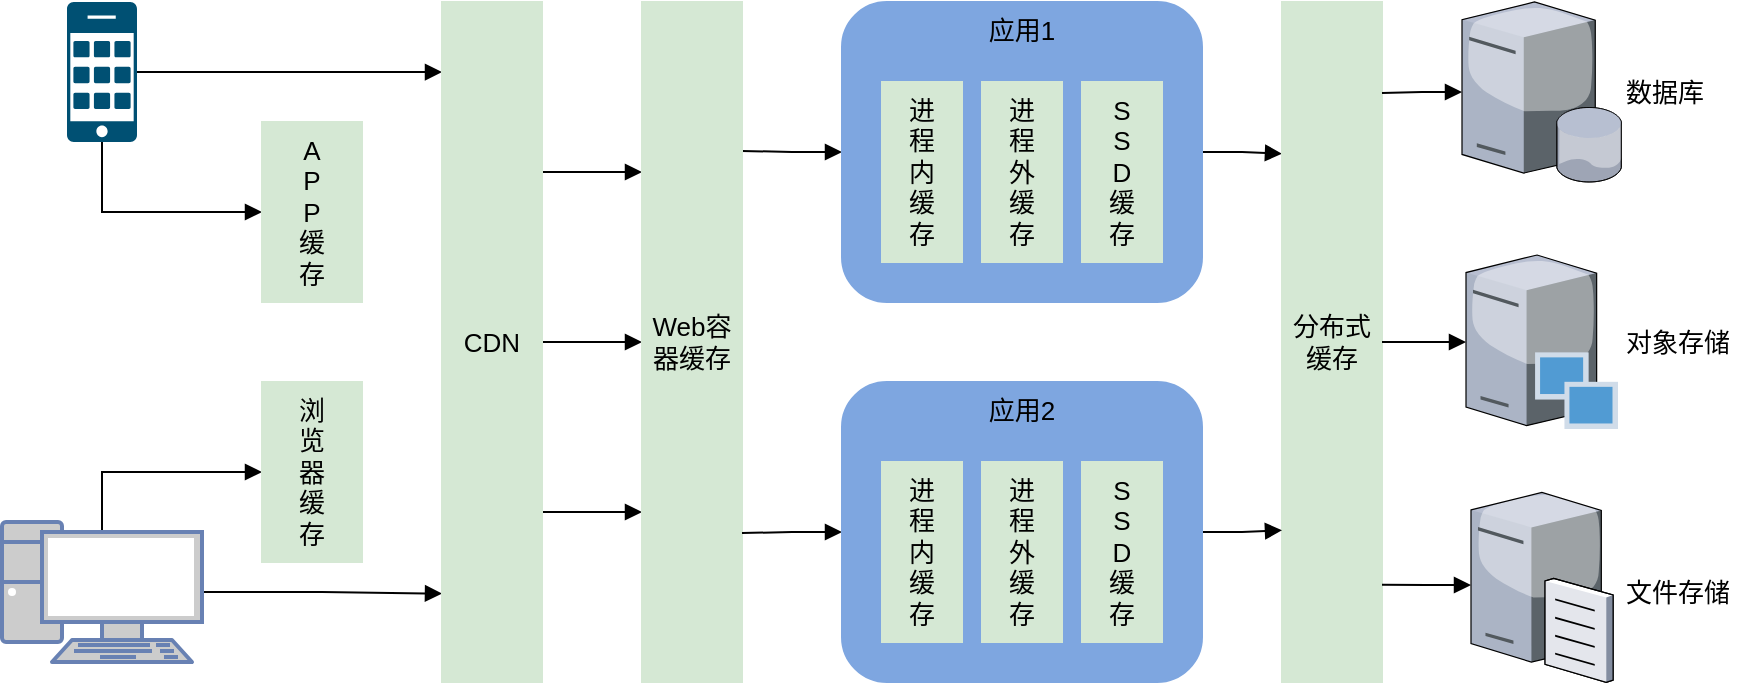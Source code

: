 <mxfile version="15.4.0" type="device" pages="2"><diagram id="v81OHkbWUuZnZ_ttlVFw" name="Page-1"><mxGraphModel dx="1074" dy="954" grid="1" gridSize="10" guides="1" tooltips="1" connect="1" arrows="1" fold="1" page="1" pageScale="1" pageWidth="827" pageHeight="1169" math="0" shadow="0"><root><mxCell id="0"/><mxCell id="1" parent="0"/><mxCell id="OGslWfwWvtCi-inyq6yl-42" style="edgeStyle=orthogonalEdgeStyle;rounded=0;orthogonalLoop=1;jettySize=auto;html=1;exitX=1;exitY=0.5;exitDx=0;exitDy=0;entryX=0;entryY=0.223;entryDx=0;entryDy=0;entryPerimeter=0;startArrow=none;startFill=0;endArrow=block;endFill=1;fontSize=13;" edge="1" parent="1" source="OGslWfwWvtCi-inyq6yl-16" target="OGslWfwWvtCi-inyq6yl-12"><mxGeometry relative="1" as="geometry"/></mxCell><mxCell id="OGslWfwWvtCi-inyq6yl-44" style="edgeStyle=orthogonalEdgeStyle;rounded=0;orthogonalLoop=1;jettySize=auto;html=1;exitX=0;exitY=0.5;exitDx=0;exitDy=0;startArrow=block;startFill=1;endArrow=none;endFill=0;entryX=1;entryY=0.219;entryDx=0;entryDy=0;entryPerimeter=0;fontSize=13;" edge="1" parent="1" source="OGslWfwWvtCi-inyq6yl-16" target="OGslWfwWvtCi-inyq6yl-11"><mxGeometry relative="1" as="geometry"><mxPoint x="470" y="225" as="targetPoint"/></mxGeometry></mxCell><mxCell id="OGslWfwWvtCi-inyq6yl-16" value="应用1" style="rounded=1;whiteSpace=wrap;html=1;verticalAlign=top;fillColor=#7EA6E0;strokeColor=#7EA6E0;fontSize=13;" vertex="1" parent="1"><mxGeometry x="430" y="150" width="180" height="150" as="geometry"/></mxCell><mxCell id="OGslWfwWvtCi-inyq6yl-23" style="edgeStyle=orthogonalEdgeStyle;rounded=0;orthogonalLoop=1;jettySize=auto;html=1;exitX=0.5;exitY=1;exitDx=0;exitDy=0;exitPerimeter=0;endArrow=block;endFill=1;fontSize=13;" edge="1" parent="1" source="OGslWfwWvtCi-inyq6yl-3" target="OGslWfwWvtCi-inyq6yl-8"><mxGeometry relative="1" as="geometry"/></mxCell><mxCell id="OGslWfwWvtCi-inyq6yl-24" style="edgeStyle=orthogonalEdgeStyle;rounded=0;orthogonalLoop=1;jettySize=auto;html=1;exitX=1;exitY=0.5;exitDx=0;exitDy=0;exitPerimeter=0;endArrow=block;endFill=1;entryX=0;entryY=0.103;entryDx=0;entryDy=0;entryPerimeter=0;fontSize=13;" edge="1" parent="1" source="OGslWfwWvtCi-inyq6yl-3" target="OGslWfwWvtCi-inyq6yl-10"><mxGeometry relative="1" as="geometry"><mxPoint x="240" y="170" as="targetPoint"/></mxGeometry></mxCell><mxCell id="OGslWfwWvtCi-inyq6yl-3" value="" style="sketch=0;points=[[0.015,0.015,0],[0.985,0.015,0],[0.985,0.985,0],[0.015,0.985,0],[0.25,0,0],[0.5,0,0],[0.75,0,0],[1,0.25,0],[1,0.5,0],[1,0.75,0],[0.75,1,0],[0.5,1,0],[0.25,1,0],[0,0.75,0],[0,0.5,0],[0,0.25,0]];verticalLabelPosition=bottom;html=1;verticalAlign=top;aspect=fixed;align=center;pointerEvents=1;shape=mxgraph.cisco19.cell_phone;fillColor=#005073;strokeColor=none;fontSize=13;" vertex="1" parent="1"><mxGeometry x="42.5" y="150" width="35" height="70" as="geometry"/></mxCell><mxCell id="OGslWfwWvtCi-inyq6yl-22" style="edgeStyle=orthogonalEdgeStyle;rounded=0;orthogonalLoop=1;jettySize=auto;html=1;exitX=0.5;exitY=0.07;exitDx=0;exitDy=0;exitPerimeter=0;entryX=0;entryY=0.5;entryDx=0;entryDy=0;endArrow=block;endFill=1;fontSize=13;" edge="1" parent="1" source="OGslWfwWvtCi-inyq6yl-6" target="OGslWfwWvtCi-inyq6yl-9"><mxGeometry relative="1" as="geometry"><Array as="points"><mxPoint x="60" y="385"/></Array></mxGeometry></mxCell><mxCell id="OGslWfwWvtCi-inyq6yl-25" style="edgeStyle=orthogonalEdgeStyle;rounded=0;orthogonalLoop=1;jettySize=auto;html=1;exitX=1;exitY=0.5;exitDx=0;exitDy=0;exitPerimeter=0;endArrow=block;endFill=1;entryX=0;entryY=0.87;entryDx=0;entryDy=0;entryPerimeter=0;fontSize=13;" edge="1" parent="1" source="OGslWfwWvtCi-inyq6yl-6" target="OGslWfwWvtCi-inyq6yl-10"><mxGeometry relative="1" as="geometry"><mxPoint x="250" y="445" as="targetPoint"/></mxGeometry></mxCell><mxCell id="OGslWfwWvtCi-inyq6yl-6" value="" style="fontColor=#0066CC;verticalAlign=top;verticalLabelPosition=bottom;labelPosition=center;align=center;html=1;outlineConnect=0;fillColor=#CCCCCC;strokeColor=#6881B3;gradientColor=none;gradientDirection=north;strokeWidth=2;shape=mxgraph.networks.pc;fontSize=13;" vertex="1" parent="1"><mxGeometry x="10" y="410" width="100" height="70" as="geometry"/></mxCell><mxCell id="OGslWfwWvtCi-inyq6yl-8" value="A&lt;br style=&quot;font-size: 13px;&quot;&gt;P&lt;br style=&quot;font-size: 13px;&quot;&gt;P&lt;br style=&quot;font-size: 13px;&quot;&gt;缓&lt;br style=&quot;font-size: 13px;&quot;&gt;存" style="rounded=0;whiteSpace=wrap;html=1;horizontal=1;fillColor=#D5E8D4;strokeColor=#D5E8D4;fontSize=13;" vertex="1" parent="1"><mxGeometry x="140" y="210" width="50" height="90" as="geometry"/></mxCell><mxCell id="OGslWfwWvtCi-inyq6yl-9" value="浏&lt;br style=&quot;font-size: 13px;&quot;&gt;览&lt;br style=&quot;font-size: 13px;&quot;&gt;器&lt;br style=&quot;font-size: 13px;&quot;&gt;缓&lt;br style=&quot;font-size: 13px;&quot;&gt;存" style="rounded=0;whiteSpace=wrap;html=1;horizontal=1;fillColor=#D5E8D4;strokeColor=#D5E8D4;fontSize=13;" vertex="1" parent="1"><mxGeometry x="140" y="340" width="50" height="90" as="geometry"/></mxCell><mxCell id="OGslWfwWvtCi-inyq6yl-26" style="edgeStyle=orthogonalEdgeStyle;rounded=0;orthogonalLoop=1;jettySize=auto;html=1;exitX=1;exitY=0.25;exitDx=0;exitDy=0;entryX=0;entryY=0.25;entryDx=0;entryDy=0;endArrow=block;endFill=1;fontSize=13;" edge="1" parent="1" source="OGslWfwWvtCi-inyq6yl-10" target="OGslWfwWvtCi-inyq6yl-11"><mxGeometry relative="1" as="geometry"/></mxCell><mxCell id="OGslWfwWvtCi-inyq6yl-27" style="edgeStyle=orthogonalEdgeStyle;rounded=0;orthogonalLoop=1;jettySize=auto;html=1;exitX=1;exitY=0.5;exitDx=0;exitDy=0;entryX=0;entryY=0.5;entryDx=0;entryDy=0;endArrow=block;endFill=1;fontSize=13;" edge="1" parent="1" source="OGslWfwWvtCi-inyq6yl-10" target="OGslWfwWvtCi-inyq6yl-11"><mxGeometry relative="1" as="geometry"/></mxCell><mxCell id="OGslWfwWvtCi-inyq6yl-28" style="edgeStyle=orthogonalEdgeStyle;rounded=0;orthogonalLoop=1;jettySize=auto;html=1;exitX=1;exitY=0.75;exitDx=0;exitDy=0;entryX=0;entryY=0.75;entryDx=0;entryDy=0;endArrow=block;endFill=1;fontSize=13;" edge="1" parent="1" source="OGslWfwWvtCi-inyq6yl-10" target="OGslWfwWvtCi-inyq6yl-11"><mxGeometry relative="1" as="geometry"/></mxCell><mxCell id="OGslWfwWvtCi-inyq6yl-10" value="CDN" style="rounded=0;whiteSpace=wrap;html=1;fillColor=#D5E8D4;strokeColor=#D5E8D4;fontSize=13;" vertex="1" parent="1"><mxGeometry x="230" y="150" width="50" height="340" as="geometry"/></mxCell><mxCell id="OGslWfwWvtCi-inyq6yl-11" value="Web容器缓存" style="rounded=0;whiteSpace=wrap;html=1;fillColor=#D5E8D4;strokeColor=#D5E8D4;fontSize=13;" vertex="1" parent="1"><mxGeometry x="330" y="150" width="50" height="340" as="geometry"/></mxCell><mxCell id="OGslWfwWvtCi-inyq6yl-12" value="分布式&lt;br style=&quot;font-size: 13px;&quot;&gt;缓存" style="rounded=0;whiteSpace=wrap;html=1;fillColor=#D5E8D4;strokeColor=#D5E8D4;fontSize=13;" vertex="1" parent="1"><mxGeometry x="650" y="150" width="50" height="340" as="geometry"/></mxCell><mxCell id="OGslWfwWvtCi-inyq6yl-13" value="进&lt;br style=&quot;font-size: 13px;&quot;&gt;程&lt;br style=&quot;font-size: 13px;&quot;&gt;内&lt;br style=&quot;font-size: 13px;&quot;&gt;缓&lt;br style=&quot;font-size: 13px;&quot;&gt;存" style="rounded=0;whiteSpace=wrap;html=1;horizontal=1;fillColor=#D5E8D4;strokeColor=#D5E8D4;fontSize=13;" vertex="1" parent="1"><mxGeometry x="450" y="190" width="40" height="90" as="geometry"/></mxCell><mxCell id="OGslWfwWvtCi-inyq6yl-14" value="进&lt;br style=&quot;font-size: 13px;&quot;&gt;程&lt;br style=&quot;font-size: 13px;&quot;&gt;外&lt;br style=&quot;font-size: 13px;&quot;&gt;缓&lt;br style=&quot;font-size: 13px;&quot;&gt;存" style="rounded=0;whiteSpace=wrap;html=1;horizontal=1;fillColor=#D5E8D4;strokeColor=#D5E8D4;fontSize=13;" vertex="1" parent="1"><mxGeometry x="500" y="190" width="40" height="90" as="geometry"/></mxCell><mxCell id="OGslWfwWvtCi-inyq6yl-15" value="S&lt;br style=&quot;font-size: 13px;&quot;&gt;S&lt;br style=&quot;font-size: 13px;&quot;&gt;D&lt;br style=&quot;font-size: 13px;&quot;&gt;缓&lt;br style=&quot;font-size: 13px;&quot;&gt;存" style="rounded=0;whiteSpace=wrap;html=1;horizontal=1;fillColor=#D5E8D4;strokeColor=#D5E8D4;fontSize=13;" vertex="1" parent="1"><mxGeometry x="550" y="190" width="40" height="90" as="geometry"/></mxCell><mxCell id="OGslWfwWvtCi-inyq6yl-43" style="edgeStyle=orthogonalEdgeStyle;rounded=0;orthogonalLoop=1;jettySize=auto;html=1;exitX=1;exitY=0.5;exitDx=0;exitDy=0;startArrow=none;startFill=0;endArrow=block;endFill=1;entryX=0;entryY=0.777;entryDx=0;entryDy=0;entryPerimeter=0;fontSize=13;" edge="1" parent="1" source="OGslWfwWvtCi-inyq6yl-17" target="OGslWfwWvtCi-inyq6yl-12"><mxGeometry relative="1" as="geometry"><mxPoint x="660" y="400" as="targetPoint"/></mxGeometry></mxCell><mxCell id="OGslWfwWvtCi-inyq6yl-45" style="edgeStyle=orthogonalEdgeStyle;rounded=0;orthogonalLoop=1;jettySize=auto;html=1;exitX=0;exitY=0.5;exitDx=0;exitDy=0;startArrow=block;startFill=1;endArrow=none;endFill=0;entryX=1;entryY=0.781;entryDx=0;entryDy=0;entryPerimeter=0;fontSize=13;" edge="1" parent="1" source="OGslWfwWvtCi-inyq6yl-17" target="OGslWfwWvtCi-inyq6yl-11"><mxGeometry relative="1" as="geometry"><mxPoint x="470" y="430" as="targetPoint"/></mxGeometry></mxCell><mxCell id="OGslWfwWvtCi-inyq6yl-17" value="应用2" style="rounded=1;whiteSpace=wrap;html=1;verticalAlign=top;fillColor=#7EA6E0;strokeColor=#7EA6E0;fontSize=13;" vertex="1" parent="1"><mxGeometry x="430" y="340" width="180" height="150" as="geometry"/></mxCell><mxCell id="OGslWfwWvtCi-inyq6yl-18" value="进&lt;br style=&quot;font-size: 13px;&quot;&gt;程&lt;br style=&quot;font-size: 13px;&quot;&gt;内&lt;br style=&quot;font-size: 13px;&quot;&gt;缓&lt;br style=&quot;font-size: 13px;&quot;&gt;存" style="rounded=0;whiteSpace=wrap;html=1;horizontal=1;fillColor=#D5E8D4;strokeColor=#D5E8D4;fontSize=13;" vertex="1" parent="1"><mxGeometry x="450" y="380" width="40" height="90" as="geometry"/></mxCell><mxCell id="OGslWfwWvtCi-inyq6yl-19" value="进&lt;br style=&quot;font-size: 13px;&quot;&gt;程&lt;br style=&quot;font-size: 13px;&quot;&gt;外&lt;br style=&quot;font-size: 13px;&quot;&gt;缓&lt;br style=&quot;font-size: 13px;&quot;&gt;存" style="rounded=0;whiteSpace=wrap;html=1;horizontal=1;fillColor=#D5E8D4;strokeColor=#D5E8D4;fontSize=13;" vertex="1" parent="1"><mxGeometry x="500" y="380" width="40" height="90" as="geometry"/></mxCell><mxCell id="OGslWfwWvtCi-inyq6yl-20" value="S&lt;br style=&quot;font-size: 13px;&quot;&gt;S&lt;br style=&quot;font-size: 13px;&quot;&gt;D&lt;br style=&quot;font-size: 13px;&quot;&gt;缓&lt;br style=&quot;font-size: 13px;&quot;&gt;存" style="rounded=0;whiteSpace=wrap;html=1;horizontal=1;fillColor=#D5E8D4;strokeColor=#D5E8D4;fontSize=13;" vertex="1" parent="1"><mxGeometry x="550" y="380" width="40" height="90" as="geometry"/></mxCell><mxCell id="OGslWfwWvtCi-inyq6yl-39" value="" style="edgeStyle=orthogonalEdgeStyle;rounded=0;orthogonalLoop=1;jettySize=auto;html=1;endArrow=none;endFill=0;entryX=1;entryY=0.134;entryDx=0;entryDy=0;entryPerimeter=0;startArrow=block;startFill=1;fontSize=13;" edge="1" parent="1" source="OGslWfwWvtCi-inyq6yl-32" target="OGslWfwWvtCi-inyq6yl-12"><mxGeometry relative="1" as="geometry"/></mxCell><mxCell id="OGslWfwWvtCi-inyq6yl-32" value="" style="verticalLabelPosition=bottom;sketch=0;aspect=fixed;html=1;verticalAlign=top;strokeColor=none;align=center;outlineConnect=0;shape=mxgraph.citrix.database_server;fontSize=13;" vertex="1" parent="1"><mxGeometry x="740" y="150" width="80" height="90" as="geometry"/></mxCell><mxCell id="OGslWfwWvtCi-inyq6yl-41" value="" style="edgeStyle=orthogonalEdgeStyle;rounded=0;orthogonalLoop=1;jettySize=auto;html=1;endArrow=none;endFill=0;entryX=1;entryY=0.857;entryDx=0;entryDy=0;entryPerimeter=0;startArrow=block;startFill=1;fontSize=13;" edge="1" parent="1" source="OGslWfwWvtCi-inyq6yl-33" target="OGslWfwWvtCi-inyq6yl-12"><mxGeometry relative="1" as="geometry"/></mxCell><mxCell id="OGslWfwWvtCi-inyq6yl-33" value="" style="verticalLabelPosition=bottom;sketch=0;aspect=fixed;html=1;verticalAlign=top;strokeColor=none;align=center;outlineConnect=0;shape=mxgraph.citrix.file_server;fontSize=13;" vertex="1" parent="1"><mxGeometry x="744.5" y="393" width="71" height="97" as="geometry"/></mxCell><mxCell id="OGslWfwWvtCi-inyq6yl-40" value="" style="edgeStyle=orthogonalEdgeStyle;rounded=0;orthogonalLoop=1;jettySize=auto;html=1;endArrow=none;endFill=0;entryX=1;entryY=0.5;entryDx=0;entryDy=0;startArrow=block;startFill=1;fontSize=13;" edge="1" parent="1" source="OGslWfwWvtCi-inyq6yl-35" target="OGslWfwWvtCi-inyq6yl-12"><mxGeometry relative="1" as="geometry"><mxPoint x="740" y="330" as="targetPoint"/></mxGeometry></mxCell><mxCell id="OGslWfwWvtCi-inyq6yl-35" value="" style="verticalLabelPosition=bottom;sketch=0;aspect=fixed;html=1;verticalAlign=top;strokeColor=none;align=center;outlineConnect=0;shape=mxgraph.citrix.provisioning_server;fontSize=13;" vertex="1" parent="1"><mxGeometry x="742" y="276.5" width="76" height="87" as="geometry"/></mxCell><mxCell id="OGslWfwWvtCi-inyq6yl-36" value="数据库" style="text;html=1;strokeColor=none;fillColor=none;align=left;verticalAlign=middle;whiteSpace=wrap;rounded=0;fontSize=13;" vertex="1" parent="1"><mxGeometry x="820" y="180" width="60" height="30" as="geometry"/></mxCell><mxCell id="OGslWfwWvtCi-inyq6yl-37" value="对象存储" style="text;html=1;strokeColor=none;fillColor=none;align=left;verticalAlign=middle;whiteSpace=wrap;rounded=0;fontSize=13;" vertex="1" parent="1"><mxGeometry x="820" y="305" width="60" height="30" as="geometry"/></mxCell><mxCell id="OGslWfwWvtCi-inyq6yl-38" value="文件存储" style="text;html=1;strokeColor=none;fillColor=none;align=left;verticalAlign=middle;whiteSpace=wrap;rounded=0;fontSize=13;" vertex="1" parent="1"><mxGeometry x="820" y="430" width="60" height="30" as="geometry"/></mxCell></root></mxGraphModel></diagram><diagram id="fk04jdYSFKk1KlJ4BpSP" name="Page-2"><mxGraphModel dx="1074" dy="954" grid="1" gridSize="10" guides="1" tooltips="1" connect="1" arrows="1" fold="1" page="1" pageScale="1" pageWidth="827" pageHeight="1169" math="0" shadow="0"><root><mxCell id="Zvi9kwA2LoovQGe2iERh-0"/><mxCell id="Zvi9kwA2LoovQGe2iERh-1" parent="Zvi9kwA2LoovQGe2iERh-0"/></root></mxGraphModel></diagram></mxfile>